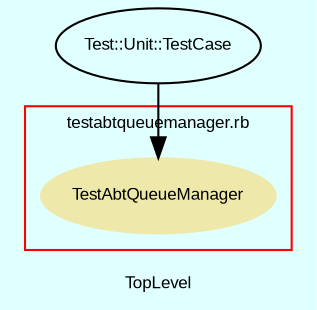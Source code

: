 digraph TopLevel {
    compound = true
    bgcolor = lightcyan1
    fontname = Arial
    fontsize = 8
    label = "TopLevel"
    node [
        fontname = Arial,
        fontsize = 8,
        color = black
    ]

    subgraph cluster_15 {
        fontname = Arial
        color = red
        label = "testabtqueuemanager.rb"
        TestAbtQueueManager [
            fontcolor = black,
            URL = "classes/TestAbtQueueManager.html",
            shape = ellipse,
            color = palegoldenrod,
            style = filled,
            label = "TestAbtQueueManager"
        ]

    }

    Test__Unit__TestCase [
        URL = "classes/Test/Unit/TestCase.html",
        label = "Test::Unit::TestCase"
    ]

    Test__Unit__TestCase -> TestAbtQueueManager [

    ]

}

